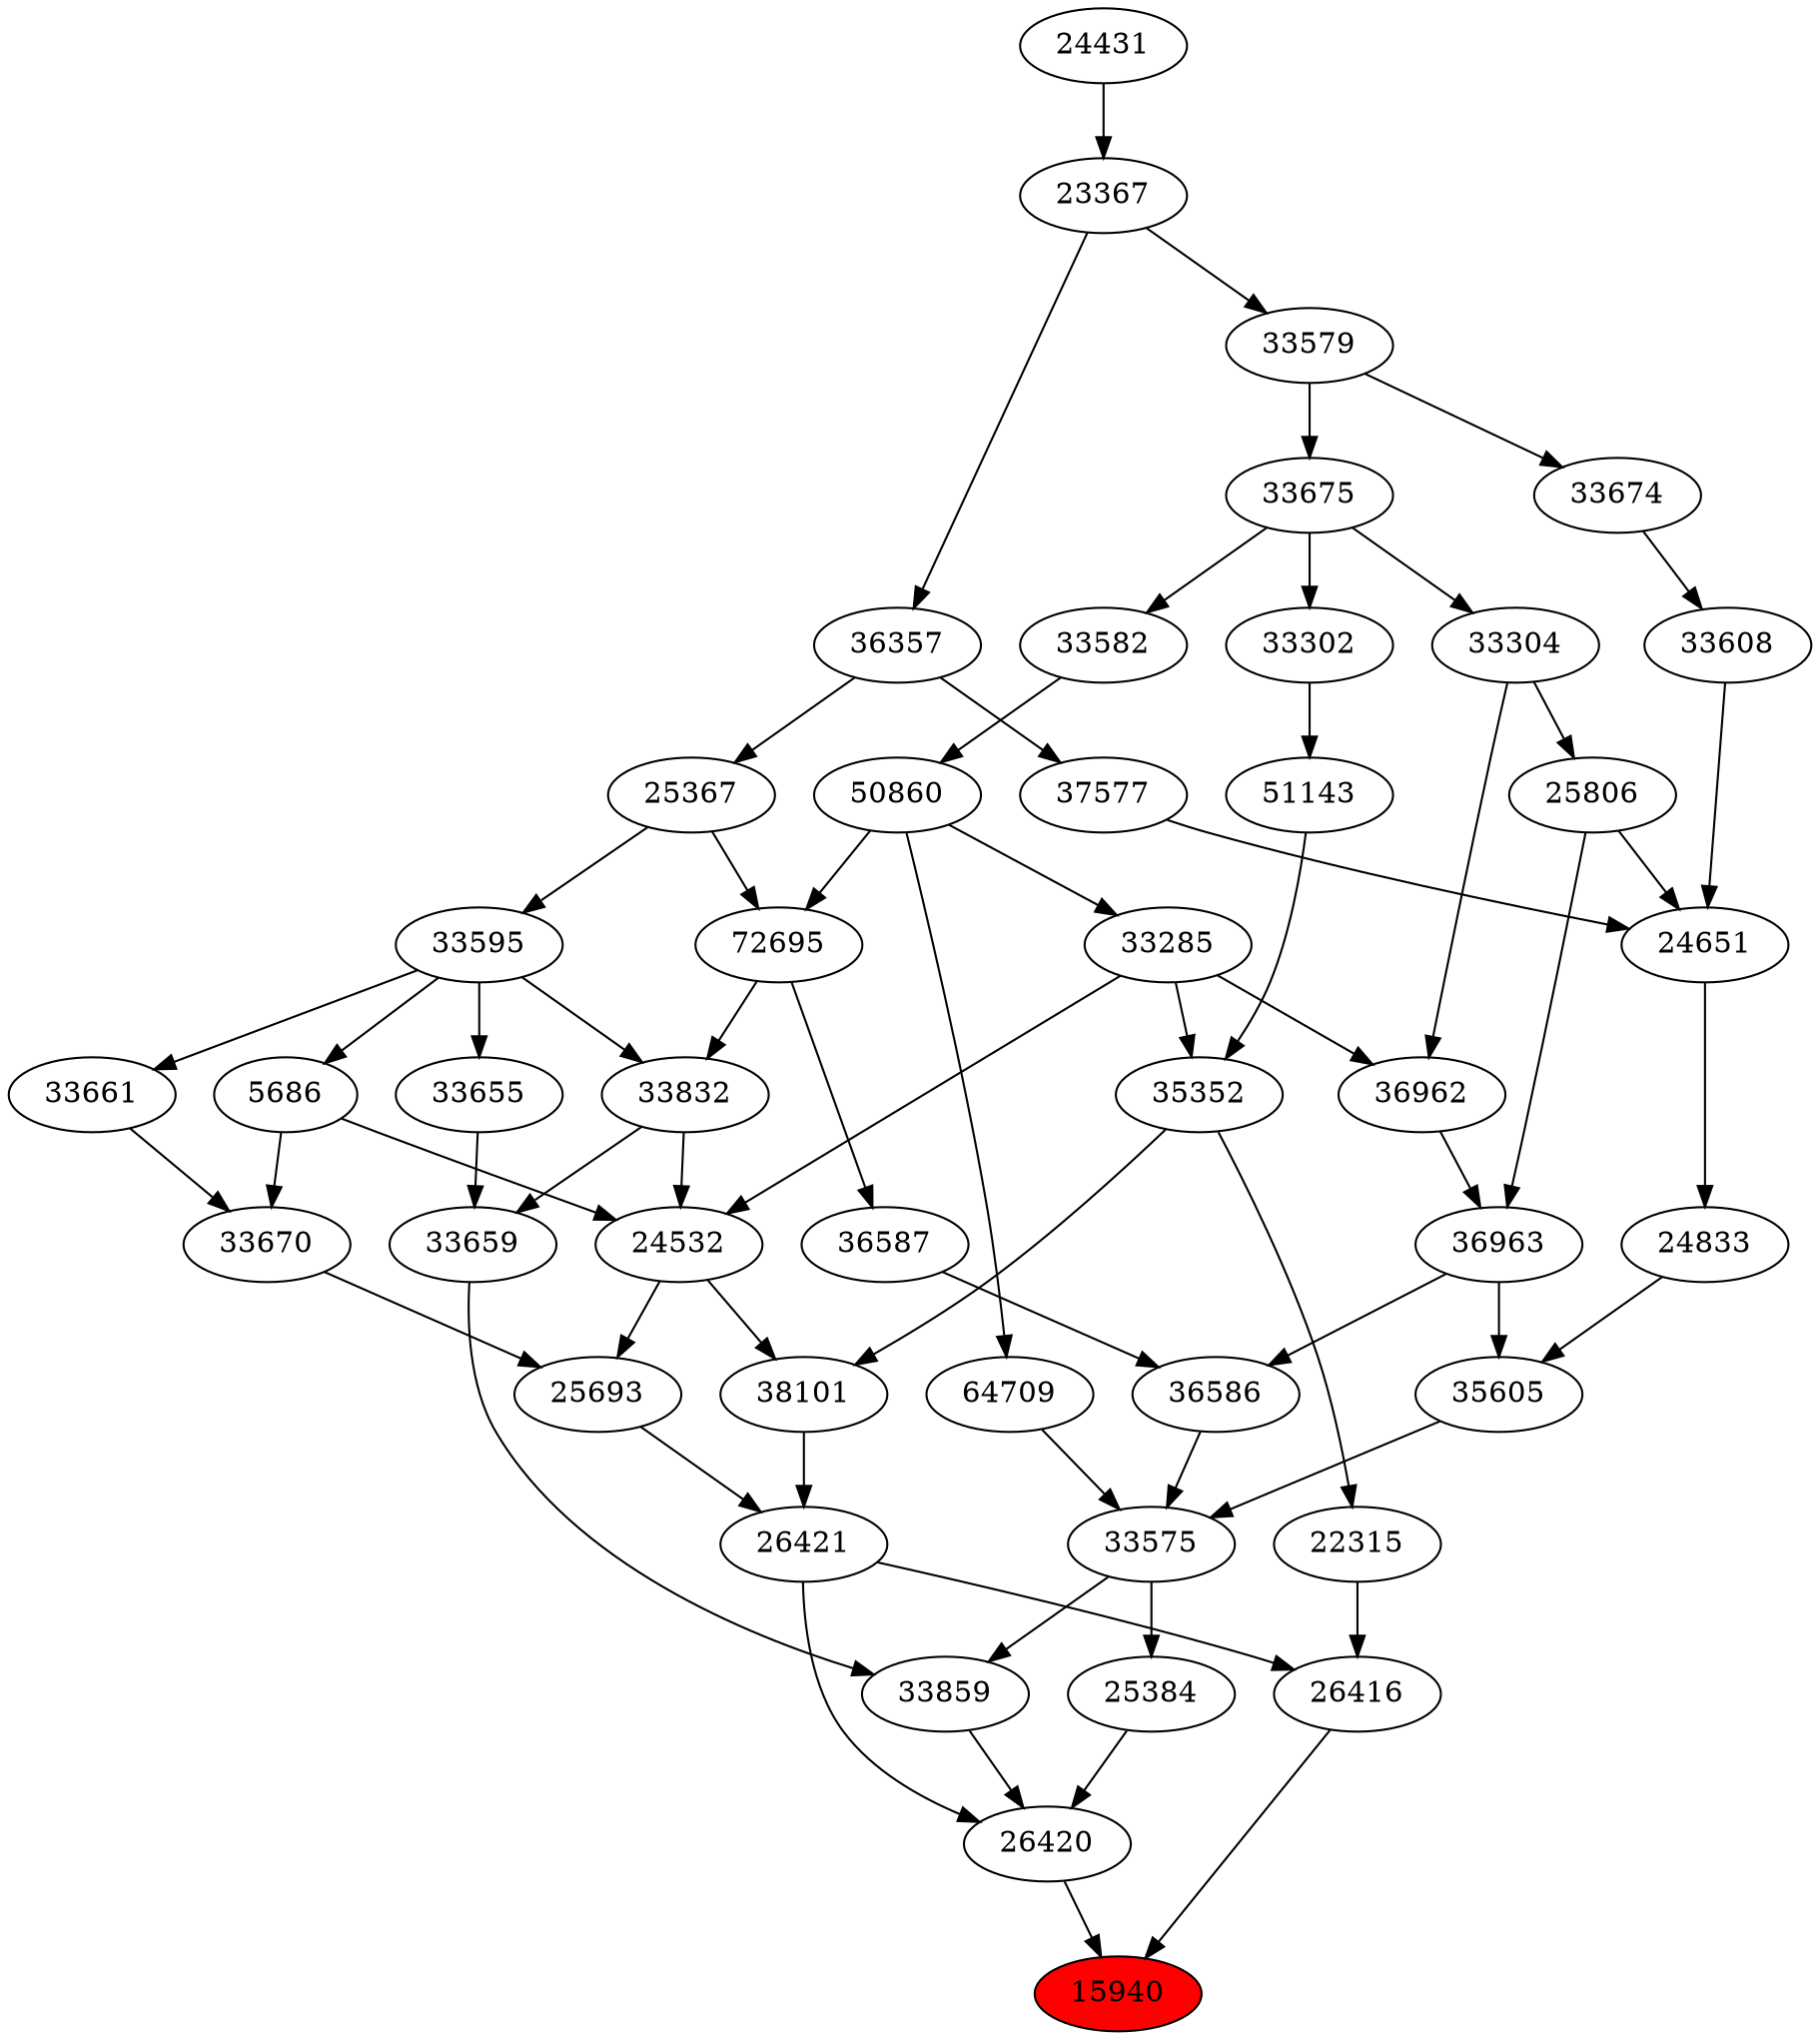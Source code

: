 strict digraph{ 
15940 [label="15940" fillcolor=red style=filled]
26420 -> 15940
26416 -> 15940
26420 [label="26420"]
25384 -> 26420
26421 -> 26420
33859 -> 26420
26416 [label="26416"]
26421 -> 26416
22315 -> 26416
25384 [label="25384"]
33575 -> 25384
26421 [label="26421"]
25693 -> 26421
38101 -> 26421
33859 [label="33859"]
33575 -> 33859
33659 -> 33859
22315 [label="22315"]
35352 -> 22315
33575 [label="33575"]
36586 -> 33575
35605 -> 33575
64709 -> 33575
25693 [label="25693"]
24532 -> 25693
33670 -> 25693
38101 [label="38101"]
24532 -> 38101
35352 -> 38101
33659 [label="33659"]
33655 -> 33659
33832 -> 33659
35352 [label="35352"]
33285 -> 35352
51143 -> 35352
36586 [label="36586"]
36587 -> 36586
36963 -> 36586
35605 [label="35605"]
24833 -> 35605
36963 -> 35605
64709 [label="64709"]
50860 -> 64709
24532 [label="24532"]
33285 -> 24532
5686 -> 24532
33832 -> 24532
33670 [label="33670"]
5686 -> 33670
33661 -> 33670
33655 [label="33655"]
33595 -> 33655
33832 [label="33832"]
72695 -> 33832
33595 -> 33832
33285 [label="33285"]
50860 -> 33285
51143 [label="51143"]
33302 -> 51143
36587 [label="36587"]
72695 -> 36587
36963 [label="36963"]
36962 -> 36963
25806 -> 36963
24833 [label="24833"]
24651 -> 24833
50860 [label="50860"]
33582 -> 50860
5686 [label="5686"]
33595 -> 5686
33661 [label="33661"]
33595 -> 33661
33595 [label="33595"]
25367 -> 33595
72695 [label="72695"]
50860 -> 72695
25367 -> 72695
33302 [label="33302"]
33675 -> 33302
36962 [label="36962"]
33285 -> 36962
33304 -> 36962
25806 [label="25806"]
33304 -> 25806
24651 [label="24651"]
25806 -> 24651
33608 -> 24651
37577 -> 24651
33582 [label="33582"]
33675 -> 33582
25367 [label="25367"]
36357 -> 25367
33675 [label="33675"]
33579 -> 33675
33304 [label="33304"]
33675 -> 33304
33608 [label="33608"]
33674 -> 33608
37577 [label="37577"]
36357 -> 37577
36357 [label="36357"]
23367 -> 36357
33579 [label="33579"]
23367 -> 33579
33674 [label="33674"]
33579 -> 33674
23367 [label="23367"]
24431 -> 23367
24431 [label="24431"]
}